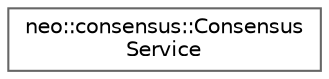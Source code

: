 digraph "Graphical Class Hierarchy"
{
 // LATEX_PDF_SIZE
  bgcolor="transparent";
  edge [fontname=Helvetica,fontsize=10,labelfontname=Helvetica,labelfontsize=10];
  node [fontname=Helvetica,fontsize=10,shape=box,height=0.2,width=0.4];
  rankdir="LR";
  Node0 [id="Node000000",label="neo::consensus::Consensus\lService",height=0.2,width=0.4,color="grey40", fillcolor="white", style="filled",URL="$classneo_1_1consensus_1_1_consensus_service.html",tooltip="Represents the consensus service."];
}
